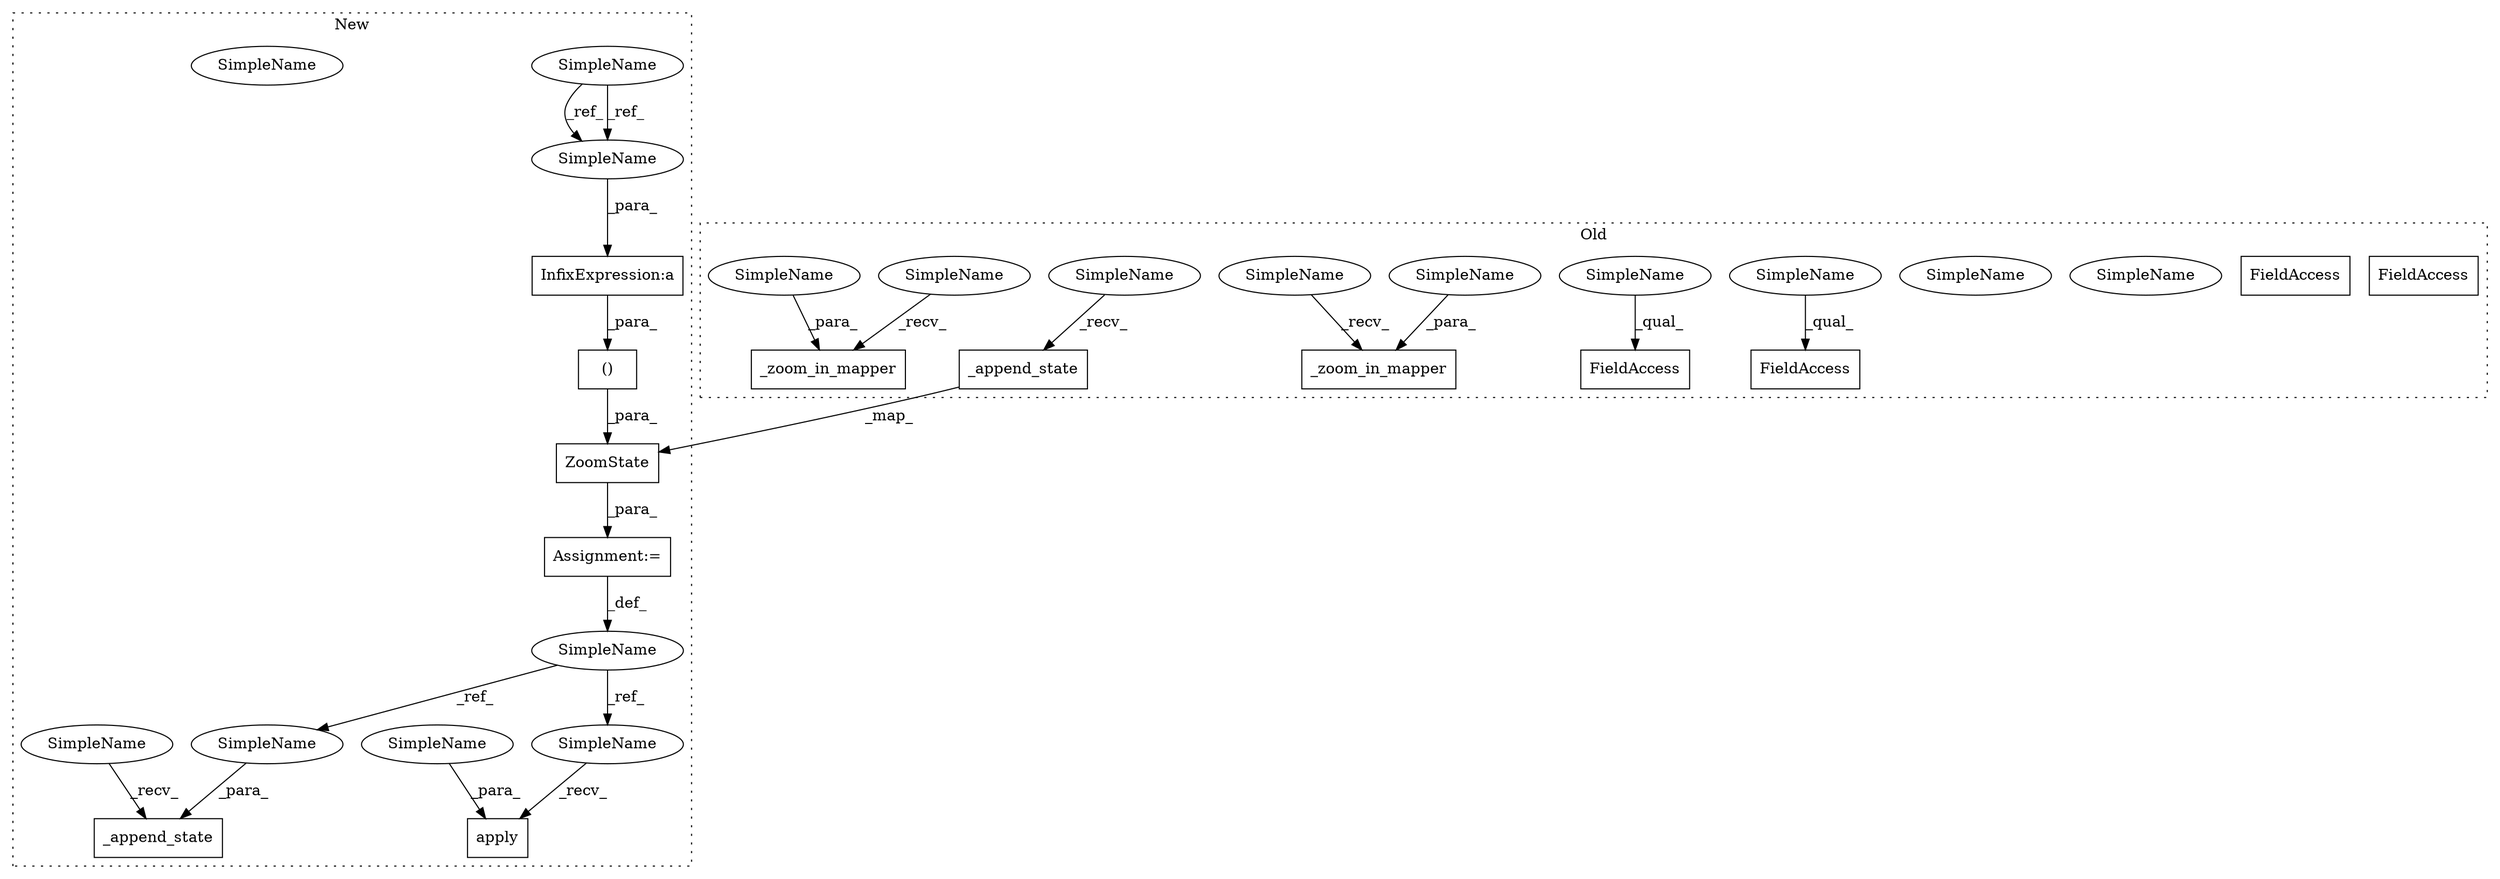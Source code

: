 digraph G {
subgraph cluster0 {
1 [label="_zoom_in_mapper" a="32" s="2515,2544" l="16,1" shape="box"];
6 [label="_append_state" a="32" s="2596,2664" l="19,2" shape="box"];
8 [label="_zoom_in_mapper" a="32" s="2382,2411" l="16,1" shape="box"];
11 [label="FieldAccess" a="22" s="2420" l="18" shape="box"];
12 [label="FieldAccess" a="22" s="2342" l="14" shape="box"];
13 [label="FieldAccess" a="22" s="2553" l="18" shape="box"];
14 [label="FieldAccess" a="22" s="2475" l="14" shape="box"];
17 [label="SimpleName" a="42" s="2538" l="6" shape="ellipse"];
18 [label="SimpleName" a="42" s="2405" l="6" shape="ellipse"];
19 [label="SimpleName" a="42" s="2510" l="4" shape="ellipse"];
20 [label="SimpleName" a="42" s="2342" l="4" shape="ellipse"];
21 [label="SimpleName" a="42" s="2475" l="4" shape="ellipse"];
22 [label="SimpleName" a="42" s="2591" l="4" shape="ellipse"];
23 [label="SimpleName" a="42" s="2377" l="4" shape="ellipse"];
24 [label="SimpleName" a="42" s="2538" l="6" shape="ellipse"];
25 [label="SimpleName" a="42" s="2405" l="6" shape="ellipse"];
label = "Old";
style="dotted";
}
subgraph cluster1 {
2 [label="_append_state" a="32" s="3839,3863" l="14,1" shape="box"];
3 [label="InfixExpression:a" a="27" s="3653" l="3" shape="box"];
4 [label="()" a="106" s="3751" l="47" shape="box"];
5 [label="apply" a="32" s="3817,3827" l="6,1" shape="box"];
7 [label="ZoomState" a="32" s="3680,3798" l="15,2" shape="box"];
9 [label="SimpleName" a="42" s="3582" l="6" shape="ellipse"];
10 [label="SimpleName" a="42" s="3669" l="10" shape="ellipse"];
15 [label="Assignment:=" a="7" s="3679" l="1" shape="box"];
16 [label="SimpleName" a="42" s="3656" l="6" shape="ellipse"];
26 [label="SimpleName" a="42" s="3656" l="6" shape="ellipse"];
27 [label="SimpleName" a="42" s="3806" l="10" shape="ellipse"];
28 [label="SimpleName" a="42" s="3853" l="10" shape="ellipse"];
29 [label="SimpleName" a="42" s="3823" l="4" shape="ellipse"];
30 [label="SimpleName" a="42" s="3834" l="4" shape="ellipse"];
label = "New";
style="dotted";
}
3 -> 4 [label="_para_"];
4 -> 7 [label="_para_"];
6 -> 7 [label="_map_"];
7 -> 15 [label="_para_"];
9 -> 26 [label="_ref_"];
9 -> 26 [label="_ref_"];
10 -> 27 [label="_ref_"];
10 -> 28 [label="_ref_"];
15 -> 10 [label="_def_"];
19 -> 1 [label="_recv_"];
20 -> 12 [label="_qual_"];
21 -> 14 [label="_qual_"];
22 -> 6 [label="_recv_"];
23 -> 8 [label="_recv_"];
24 -> 1 [label="_para_"];
25 -> 8 [label="_para_"];
26 -> 3 [label="_para_"];
27 -> 5 [label="_recv_"];
28 -> 2 [label="_para_"];
29 -> 5 [label="_para_"];
30 -> 2 [label="_recv_"];
}